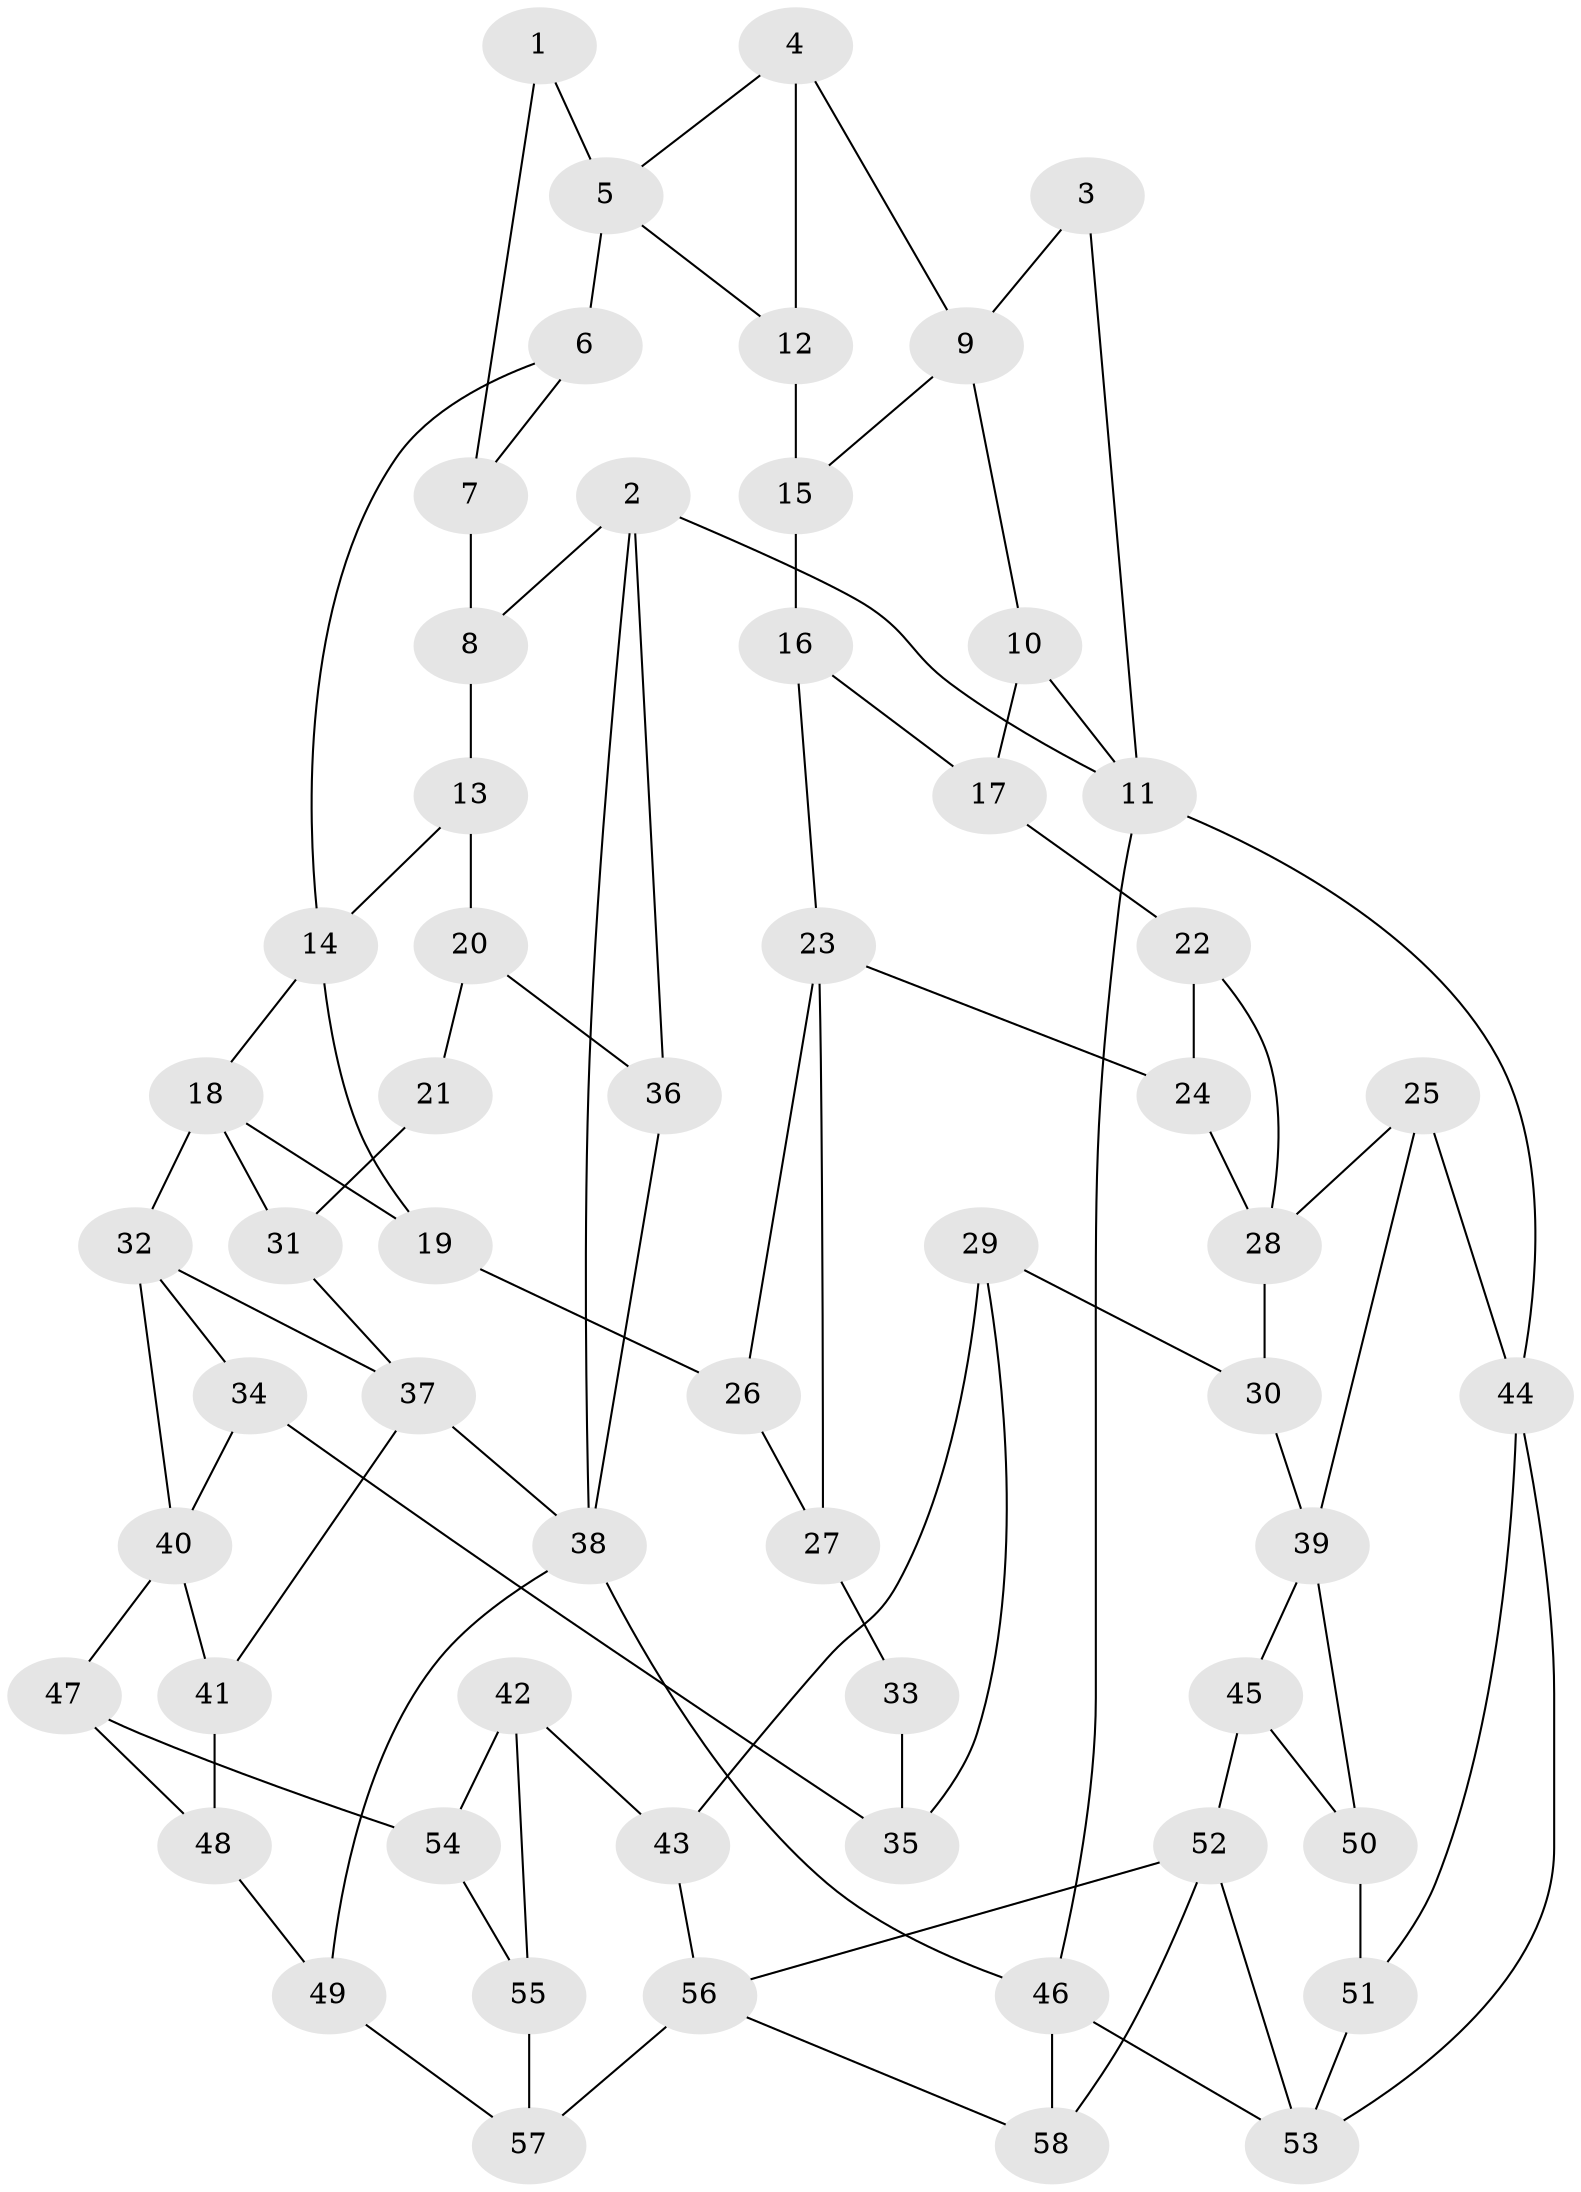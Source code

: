 // original degree distribution, {3: 0.020833333333333332, 5: 0.4791666666666667, 4: 0.2604166666666667, 6: 0.23958333333333334}
// Generated by graph-tools (version 1.1) at 2025/38/03/04/25 23:38:20]
// undirected, 58 vertices, 95 edges
graph export_dot {
  node [color=gray90,style=filled];
  1;
  2;
  3;
  4;
  5;
  6;
  7;
  8;
  9;
  10;
  11;
  12;
  13;
  14;
  15;
  16;
  17;
  18;
  19;
  20;
  21;
  22;
  23;
  24;
  25;
  26;
  27;
  28;
  29;
  30;
  31;
  32;
  33;
  34;
  35;
  36;
  37;
  38;
  39;
  40;
  41;
  42;
  43;
  44;
  45;
  46;
  47;
  48;
  49;
  50;
  51;
  52;
  53;
  54;
  55;
  56;
  57;
  58;
  1 -- 5 [weight=1.0];
  1 -- 7 [weight=1.0];
  2 -- 8 [weight=1.0];
  2 -- 11 [weight=1.0];
  2 -- 36 [weight=1.0];
  2 -- 38 [weight=1.0];
  3 -- 9 [weight=1.0];
  3 -- 11 [weight=1.0];
  4 -- 5 [weight=1.0];
  4 -- 9 [weight=1.0];
  4 -- 12 [weight=1.0];
  5 -- 6 [weight=1.0];
  5 -- 12 [weight=1.0];
  6 -- 7 [weight=1.0];
  6 -- 14 [weight=1.0];
  7 -- 8 [weight=2.0];
  8 -- 13 [weight=1.0];
  9 -- 10 [weight=1.0];
  9 -- 15 [weight=1.0];
  10 -- 11 [weight=1.0];
  10 -- 17 [weight=1.0];
  11 -- 44 [weight=1.0];
  11 -- 46 [weight=1.0];
  12 -- 15 [weight=2.0];
  13 -- 14 [weight=1.0];
  13 -- 20 [weight=1.0];
  14 -- 18 [weight=1.0];
  14 -- 19 [weight=1.0];
  15 -- 16 [weight=1.0];
  16 -- 17 [weight=1.0];
  16 -- 23 [weight=1.0];
  17 -- 22 [weight=2.0];
  18 -- 19 [weight=1.0];
  18 -- 31 [weight=1.0];
  18 -- 32 [weight=1.0];
  19 -- 26 [weight=2.0];
  20 -- 21 [weight=1.0];
  20 -- 36 [weight=2.0];
  21 -- 31 [weight=2.0];
  22 -- 24 [weight=1.0];
  22 -- 28 [weight=1.0];
  23 -- 24 [weight=1.0];
  23 -- 26 [weight=1.0];
  23 -- 27 [weight=1.0];
  24 -- 28 [weight=1.0];
  25 -- 28 [weight=1.0];
  25 -- 39 [weight=1.0];
  25 -- 44 [weight=1.0];
  26 -- 27 [weight=1.0];
  27 -- 33 [weight=2.0];
  28 -- 30 [weight=1.0];
  29 -- 30 [weight=1.0];
  29 -- 35 [weight=1.0];
  29 -- 43 [weight=1.0];
  30 -- 39 [weight=1.0];
  31 -- 37 [weight=1.0];
  32 -- 34 [weight=1.0];
  32 -- 37 [weight=1.0];
  32 -- 40 [weight=1.0];
  33 -- 35 [weight=2.0];
  34 -- 35 [weight=1.0];
  34 -- 40 [weight=1.0];
  36 -- 38 [weight=1.0];
  37 -- 38 [weight=1.0];
  37 -- 41 [weight=1.0];
  38 -- 46 [weight=1.0];
  38 -- 49 [weight=1.0];
  39 -- 45 [weight=1.0];
  39 -- 50 [weight=1.0];
  40 -- 41 [weight=1.0];
  40 -- 47 [weight=1.0];
  41 -- 48 [weight=2.0];
  42 -- 43 [weight=1.0];
  42 -- 54 [weight=1.0];
  42 -- 55 [weight=1.0];
  43 -- 56 [weight=1.0];
  44 -- 51 [weight=1.0];
  44 -- 53 [weight=1.0];
  45 -- 50 [weight=1.0];
  45 -- 52 [weight=1.0];
  46 -- 53 [weight=1.0];
  46 -- 58 [weight=1.0];
  47 -- 48 [weight=1.0];
  47 -- 54 [weight=2.0];
  48 -- 49 [weight=1.0];
  49 -- 57 [weight=1.0];
  50 -- 51 [weight=2.0];
  51 -- 53 [weight=1.0];
  52 -- 53 [weight=1.0];
  52 -- 56 [weight=1.0];
  52 -- 58 [weight=1.0];
  54 -- 55 [weight=1.0];
  55 -- 57 [weight=2.0];
  56 -- 57 [weight=1.0];
  56 -- 58 [weight=1.0];
}
